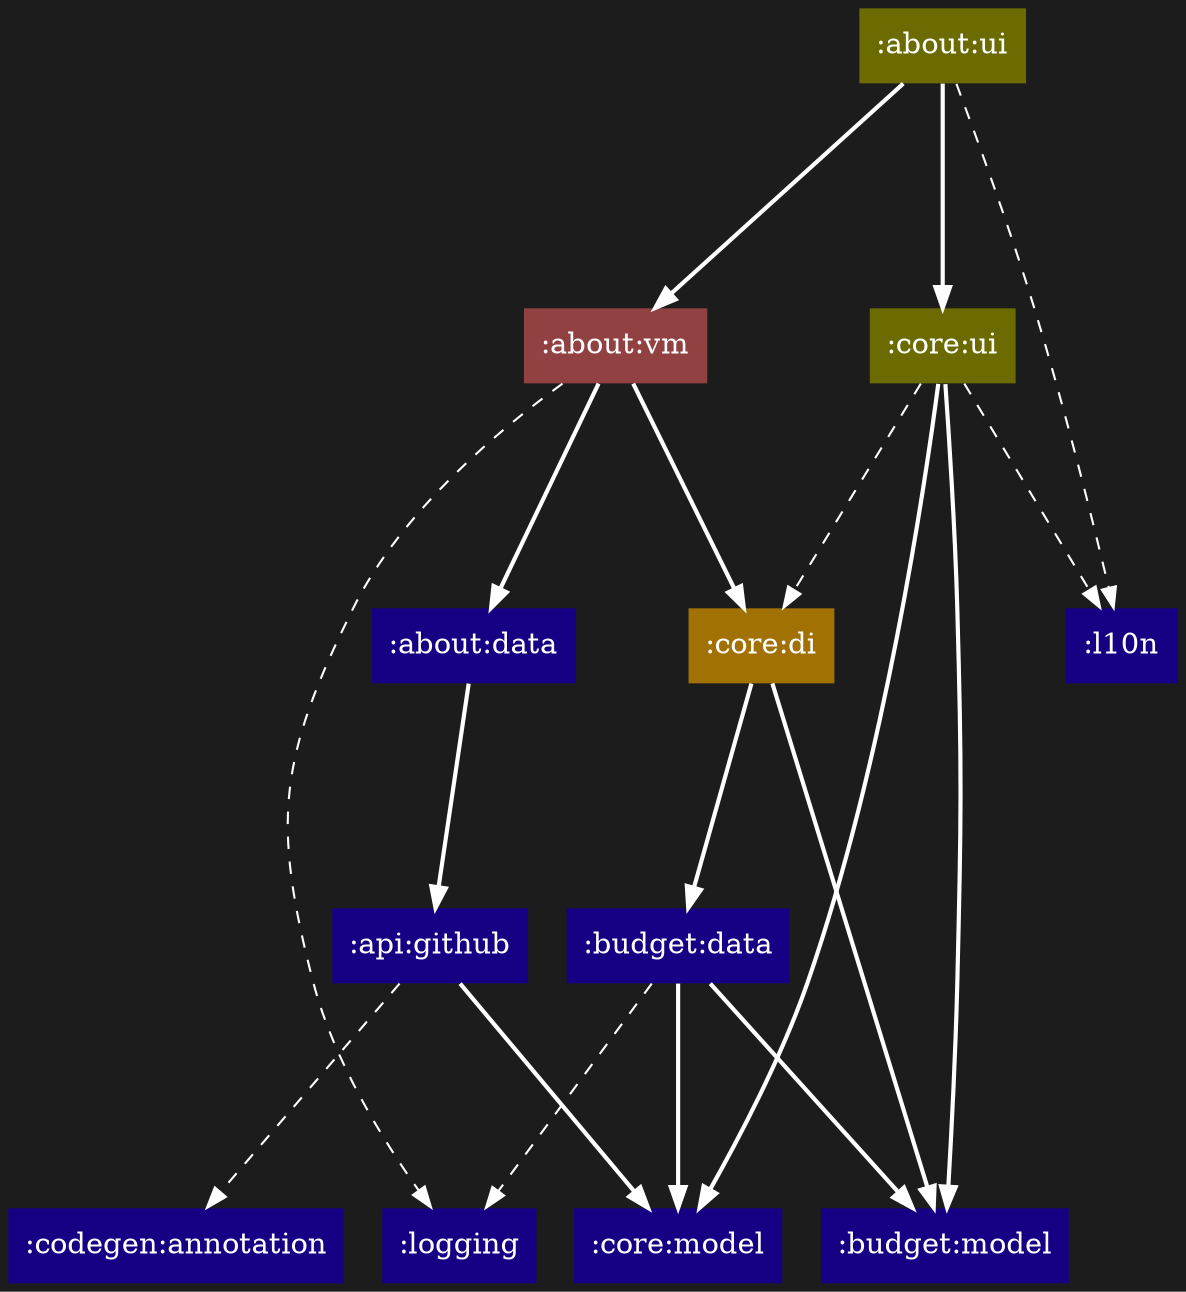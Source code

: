 digraph {
  edge [arrowhead="normal",color="white"]
  graph [layout="dot",bgcolor="#1c1c1c",rankdir="TB",ranksep="1.5"]
  node [shape="box",style="filled",fontcolor="white",color="transparent"]
  ":about:data" [fillcolor="#160185"]
  ":about:ui" [fillcolor="#6b6b01"]
  ":about:vm" [fillcolor="#914141"]
  ":api:github" [fillcolor="#160185"]
  ":budget:data" [fillcolor="#160185"]
  ":budget:model" [fillcolor="#160185"]
  ":codegen:annotation" [fillcolor="#160185"]
  ":core:di" [fillcolor="#a17103"]
  ":core:model" [fillcolor="#160185"]
  ":core:ui" [fillcolor="#6b6b01"]
  ":l10n" [fillcolor="#160185"]
  ":logging" [fillcolor="#160185"]
  ":about:data" -> ":api:github" [style="bold"]
  ":about:ui" -> ":about:vm" [style="bold"]
  ":about:ui" -> ":core:ui" [style="bold"]
  ":about:ui" -> ":l10n" [style="dashed"]
  ":about:vm" -> ":about:data" [style="bold"]
  ":about:vm" -> ":core:di" [style="bold"]
  ":about:vm" -> ":logging" [style="dashed"]
  ":api:github" -> ":codegen:annotation" [style="dashed"]
  ":api:github" -> ":core:model" [style="bold"]
  ":budget:data" -> ":budget:model" [style="bold"]
  ":budget:data" -> ":core:model" [style="bold"]
  ":budget:data" -> ":logging" [style="dashed"]
  ":core:di" -> ":budget:data" [style="bold"]
  ":core:di" -> ":budget:model" [style="bold"]
  ":core:ui" -> ":budget:model" [style="bold"]
  ":core:ui" -> ":core:di" [style="dashed"]
  ":core:ui" -> ":core:model" [style="bold"]
  ":core:ui" -> ":l10n" [style="dashed"]
}
